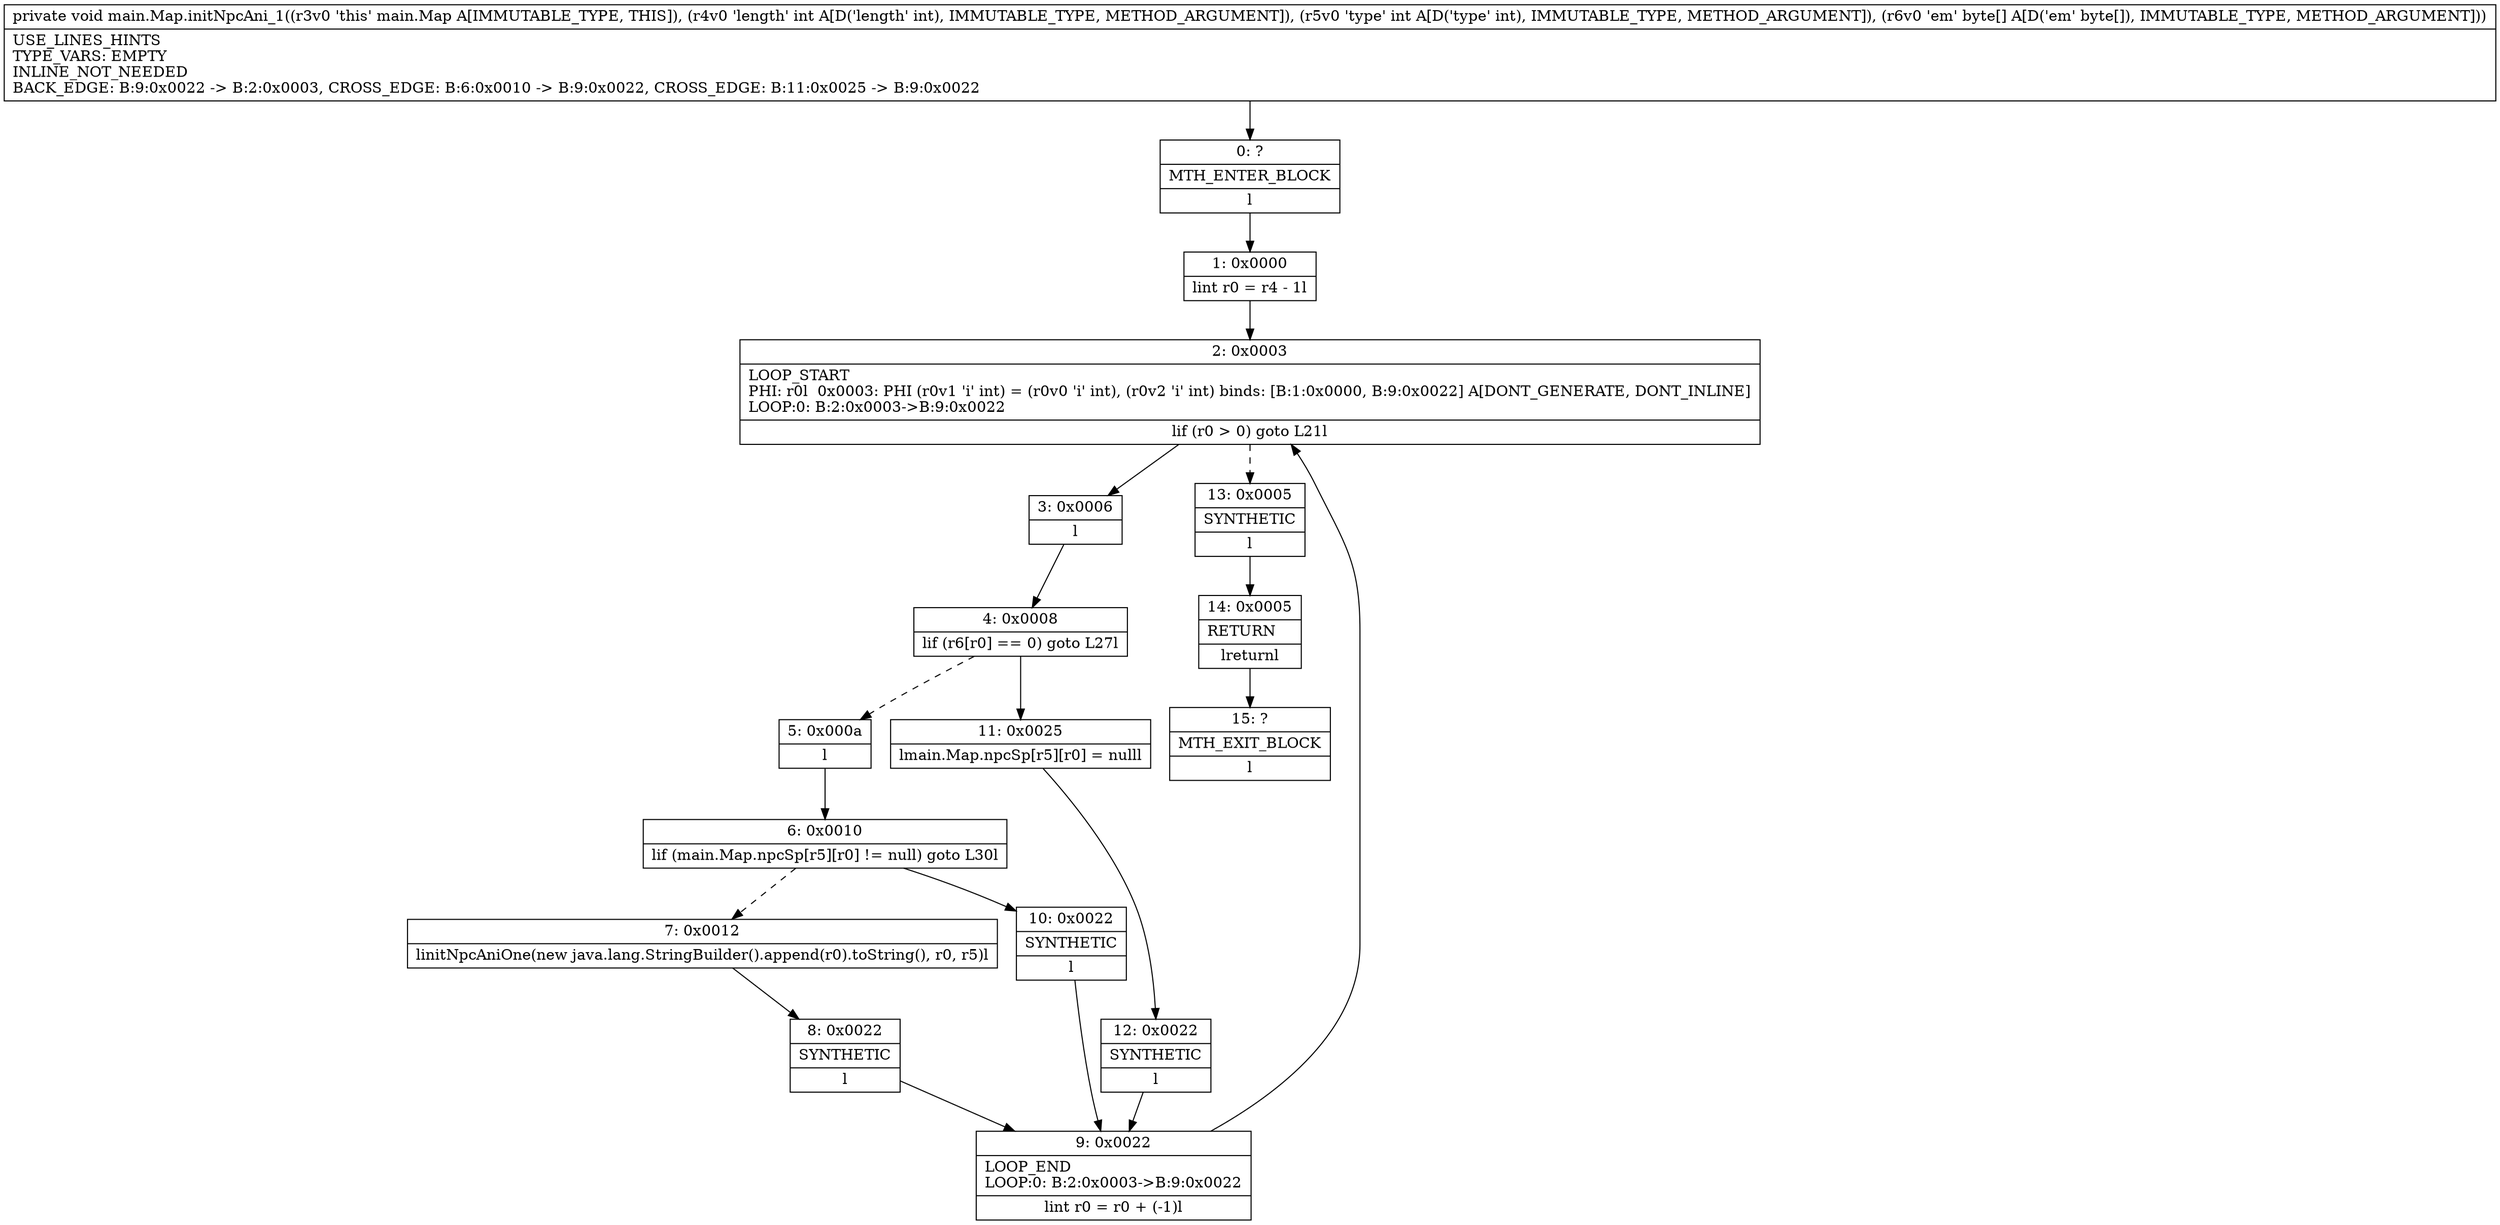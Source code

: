 digraph "CFG formain.Map.initNpcAni_1(II[B)V" {
Node_0 [shape=record,label="{0\:\ ?|MTH_ENTER_BLOCK\l|l}"];
Node_1 [shape=record,label="{1\:\ 0x0000|lint r0 = r4 \- 1l}"];
Node_2 [shape=record,label="{2\:\ 0x0003|LOOP_START\lPHI: r0l  0x0003: PHI (r0v1 'i' int) = (r0v0 'i' int), (r0v2 'i' int) binds: [B:1:0x0000, B:9:0x0022] A[DONT_GENERATE, DONT_INLINE]\lLOOP:0: B:2:0x0003\-\>B:9:0x0022\l|lif (r0 \> 0) goto L21l}"];
Node_3 [shape=record,label="{3\:\ 0x0006|l}"];
Node_4 [shape=record,label="{4\:\ 0x0008|lif (r6[r0] == 0) goto L27l}"];
Node_5 [shape=record,label="{5\:\ 0x000a|l}"];
Node_6 [shape=record,label="{6\:\ 0x0010|lif (main.Map.npcSp[r5][r0] != null) goto L30l}"];
Node_7 [shape=record,label="{7\:\ 0x0012|linitNpcAniOne(new java.lang.StringBuilder().append(r0).toString(), r0, r5)l}"];
Node_8 [shape=record,label="{8\:\ 0x0022|SYNTHETIC\l|l}"];
Node_9 [shape=record,label="{9\:\ 0x0022|LOOP_END\lLOOP:0: B:2:0x0003\-\>B:9:0x0022\l|lint r0 = r0 + (\-1)l}"];
Node_10 [shape=record,label="{10\:\ 0x0022|SYNTHETIC\l|l}"];
Node_11 [shape=record,label="{11\:\ 0x0025|lmain.Map.npcSp[r5][r0] = nulll}"];
Node_12 [shape=record,label="{12\:\ 0x0022|SYNTHETIC\l|l}"];
Node_13 [shape=record,label="{13\:\ 0x0005|SYNTHETIC\l|l}"];
Node_14 [shape=record,label="{14\:\ 0x0005|RETURN\l|lreturnl}"];
Node_15 [shape=record,label="{15\:\ ?|MTH_EXIT_BLOCK\l|l}"];
MethodNode[shape=record,label="{private void main.Map.initNpcAni_1((r3v0 'this' main.Map A[IMMUTABLE_TYPE, THIS]), (r4v0 'length' int A[D('length' int), IMMUTABLE_TYPE, METHOD_ARGUMENT]), (r5v0 'type' int A[D('type' int), IMMUTABLE_TYPE, METHOD_ARGUMENT]), (r6v0 'em' byte[] A[D('em' byte[]), IMMUTABLE_TYPE, METHOD_ARGUMENT]))  | USE_LINES_HINTS\lTYPE_VARS: EMPTY\lINLINE_NOT_NEEDED\lBACK_EDGE: B:9:0x0022 \-\> B:2:0x0003, CROSS_EDGE: B:6:0x0010 \-\> B:9:0x0022, CROSS_EDGE: B:11:0x0025 \-\> B:9:0x0022\l}"];
MethodNode -> Node_0;
Node_0 -> Node_1;
Node_1 -> Node_2;
Node_2 -> Node_3;
Node_2 -> Node_13[style=dashed];
Node_3 -> Node_4;
Node_4 -> Node_5[style=dashed];
Node_4 -> Node_11;
Node_5 -> Node_6;
Node_6 -> Node_7[style=dashed];
Node_6 -> Node_10;
Node_7 -> Node_8;
Node_8 -> Node_9;
Node_9 -> Node_2;
Node_10 -> Node_9;
Node_11 -> Node_12;
Node_12 -> Node_9;
Node_13 -> Node_14;
Node_14 -> Node_15;
}

